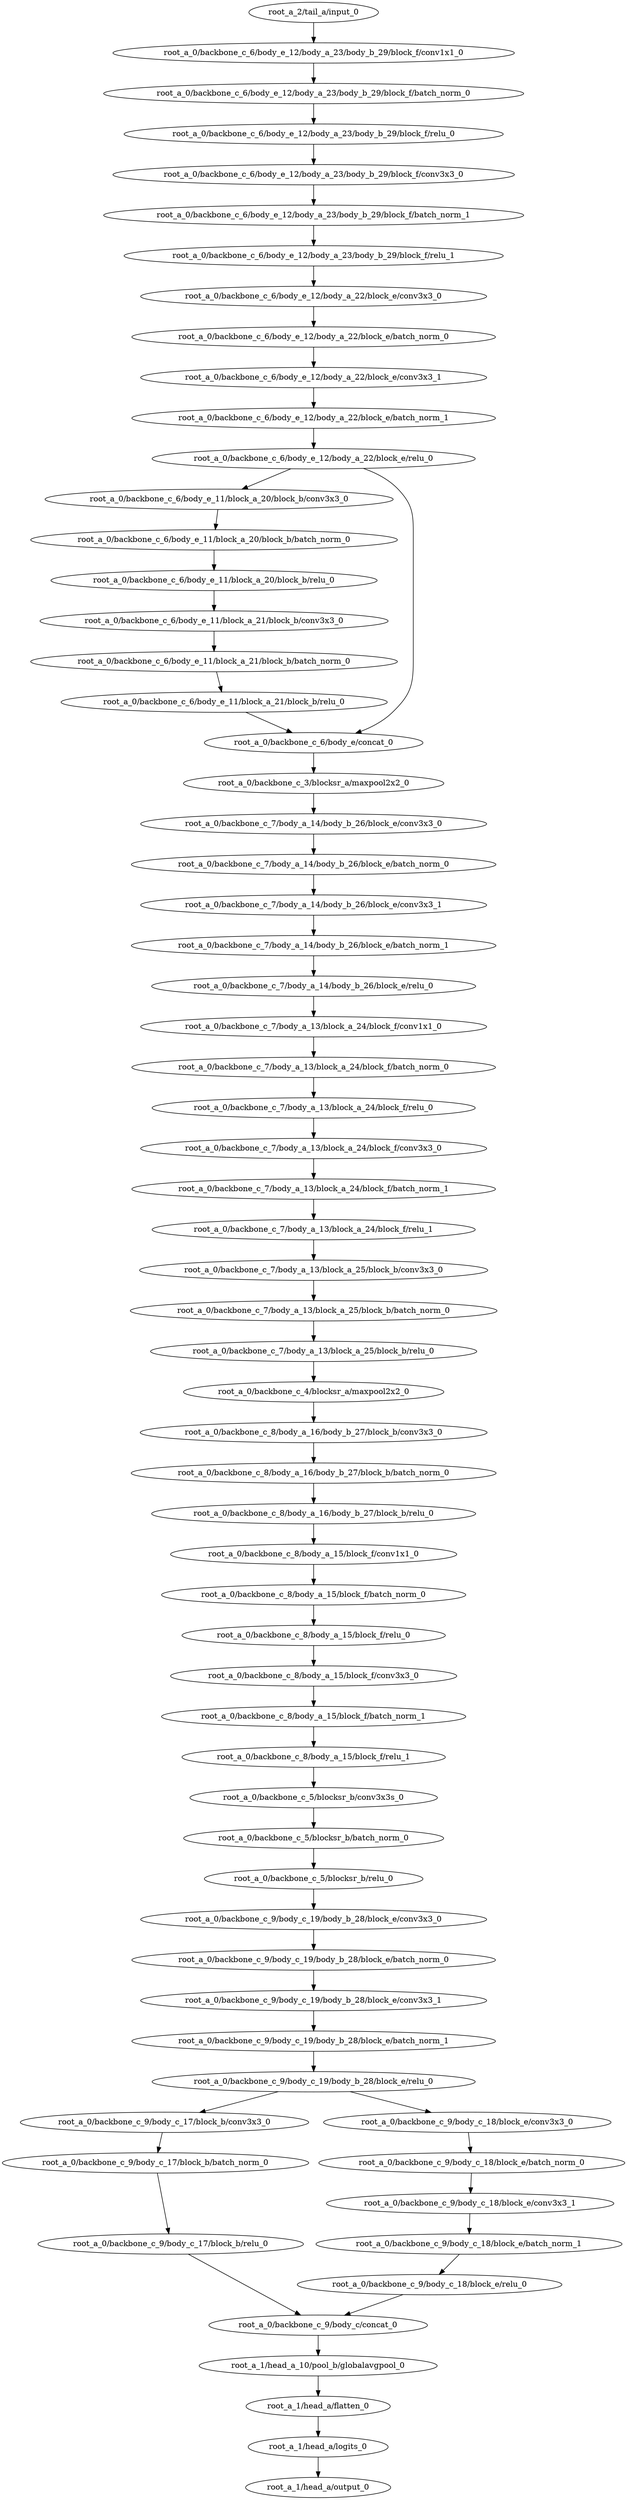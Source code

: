 digraph root_a {
	"root_a_2/tail_a/input_0"
	"root_a_0/backbone_c_6/body_e_12/body_a_23/body_b_29/block_f/conv1x1_0"
	"root_a_0/backbone_c_6/body_e_12/body_a_23/body_b_29/block_f/batch_norm_0"
	"root_a_0/backbone_c_6/body_e_12/body_a_23/body_b_29/block_f/relu_0"
	"root_a_0/backbone_c_6/body_e_12/body_a_23/body_b_29/block_f/conv3x3_0"
	"root_a_0/backbone_c_6/body_e_12/body_a_23/body_b_29/block_f/batch_norm_1"
	"root_a_0/backbone_c_6/body_e_12/body_a_23/body_b_29/block_f/relu_1"
	"root_a_0/backbone_c_6/body_e_12/body_a_22/block_e/conv3x3_0"
	"root_a_0/backbone_c_6/body_e_12/body_a_22/block_e/batch_norm_0"
	"root_a_0/backbone_c_6/body_e_12/body_a_22/block_e/conv3x3_1"
	"root_a_0/backbone_c_6/body_e_12/body_a_22/block_e/batch_norm_1"
	"root_a_0/backbone_c_6/body_e_12/body_a_22/block_e/relu_0"
	"root_a_0/backbone_c_6/body_e_11/block_a_20/block_b/conv3x3_0"
	"root_a_0/backbone_c_6/body_e_11/block_a_20/block_b/batch_norm_0"
	"root_a_0/backbone_c_6/body_e_11/block_a_20/block_b/relu_0"
	"root_a_0/backbone_c_6/body_e_11/block_a_21/block_b/conv3x3_0"
	"root_a_0/backbone_c_6/body_e_11/block_a_21/block_b/batch_norm_0"
	"root_a_0/backbone_c_6/body_e_11/block_a_21/block_b/relu_0"
	"root_a_0/backbone_c_6/body_e/concat_0"
	"root_a_0/backbone_c_3/blocksr_a/maxpool2x2_0"
	"root_a_0/backbone_c_7/body_a_14/body_b_26/block_e/conv3x3_0"
	"root_a_0/backbone_c_7/body_a_14/body_b_26/block_e/batch_norm_0"
	"root_a_0/backbone_c_7/body_a_14/body_b_26/block_e/conv3x3_1"
	"root_a_0/backbone_c_7/body_a_14/body_b_26/block_e/batch_norm_1"
	"root_a_0/backbone_c_7/body_a_14/body_b_26/block_e/relu_0"
	"root_a_0/backbone_c_7/body_a_13/block_a_24/block_f/conv1x1_0"
	"root_a_0/backbone_c_7/body_a_13/block_a_24/block_f/batch_norm_0"
	"root_a_0/backbone_c_7/body_a_13/block_a_24/block_f/relu_0"
	"root_a_0/backbone_c_7/body_a_13/block_a_24/block_f/conv3x3_0"
	"root_a_0/backbone_c_7/body_a_13/block_a_24/block_f/batch_norm_1"
	"root_a_0/backbone_c_7/body_a_13/block_a_24/block_f/relu_1"
	"root_a_0/backbone_c_7/body_a_13/block_a_25/block_b/conv3x3_0"
	"root_a_0/backbone_c_7/body_a_13/block_a_25/block_b/batch_norm_0"
	"root_a_0/backbone_c_7/body_a_13/block_a_25/block_b/relu_0"
	"root_a_0/backbone_c_4/blocksr_a/maxpool2x2_0"
	"root_a_0/backbone_c_8/body_a_16/body_b_27/block_b/conv3x3_0"
	"root_a_0/backbone_c_8/body_a_16/body_b_27/block_b/batch_norm_0"
	"root_a_0/backbone_c_8/body_a_16/body_b_27/block_b/relu_0"
	"root_a_0/backbone_c_8/body_a_15/block_f/conv1x1_0"
	"root_a_0/backbone_c_8/body_a_15/block_f/batch_norm_0"
	"root_a_0/backbone_c_8/body_a_15/block_f/relu_0"
	"root_a_0/backbone_c_8/body_a_15/block_f/conv3x3_0"
	"root_a_0/backbone_c_8/body_a_15/block_f/batch_norm_1"
	"root_a_0/backbone_c_8/body_a_15/block_f/relu_1"
	"root_a_0/backbone_c_5/blocksr_b/conv3x3s_0"
	"root_a_0/backbone_c_5/blocksr_b/batch_norm_0"
	"root_a_0/backbone_c_5/blocksr_b/relu_0"
	"root_a_0/backbone_c_9/body_c_19/body_b_28/block_e/conv3x3_0"
	"root_a_0/backbone_c_9/body_c_19/body_b_28/block_e/batch_norm_0"
	"root_a_0/backbone_c_9/body_c_19/body_b_28/block_e/conv3x3_1"
	"root_a_0/backbone_c_9/body_c_19/body_b_28/block_e/batch_norm_1"
	"root_a_0/backbone_c_9/body_c_19/body_b_28/block_e/relu_0"
	"root_a_0/backbone_c_9/body_c_17/block_b/conv3x3_0"
	"root_a_0/backbone_c_9/body_c_17/block_b/batch_norm_0"
	"root_a_0/backbone_c_9/body_c_17/block_b/relu_0"
	"root_a_0/backbone_c_9/body_c_18/block_e/conv3x3_0"
	"root_a_0/backbone_c_9/body_c_18/block_e/batch_norm_0"
	"root_a_0/backbone_c_9/body_c_18/block_e/conv3x3_1"
	"root_a_0/backbone_c_9/body_c_18/block_e/batch_norm_1"
	"root_a_0/backbone_c_9/body_c_18/block_e/relu_0"
	"root_a_0/backbone_c_9/body_c/concat_0"
	"root_a_1/head_a_10/pool_b/globalavgpool_0"
	"root_a_1/head_a/flatten_0"
	"root_a_1/head_a/logits_0"
	"root_a_1/head_a/output_0"

	"root_a_2/tail_a/input_0" -> "root_a_0/backbone_c_6/body_e_12/body_a_23/body_b_29/block_f/conv1x1_0"
	"root_a_0/backbone_c_6/body_e_12/body_a_23/body_b_29/block_f/conv1x1_0" -> "root_a_0/backbone_c_6/body_e_12/body_a_23/body_b_29/block_f/batch_norm_0"
	"root_a_0/backbone_c_6/body_e_12/body_a_23/body_b_29/block_f/batch_norm_0" -> "root_a_0/backbone_c_6/body_e_12/body_a_23/body_b_29/block_f/relu_0"
	"root_a_0/backbone_c_6/body_e_12/body_a_23/body_b_29/block_f/relu_0" -> "root_a_0/backbone_c_6/body_e_12/body_a_23/body_b_29/block_f/conv3x3_0"
	"root_a_0/backbone_c_6/body_e_12/body_a_23/body_b_29/block_f/conv3x3_0" -> "root_a_0/backbone_c_6/body_e_12/body_a_23/body_b_29/block_f/batch_norm_1"
	"root_a_0/backbone_c_6/body_e_12/body_a_23/body_b_29/block_f/batch_norm_1" -> "root_a_0/backbone_c_6/body_e_12/body_a_23/body_b_29/block_f/relu_1"
	"root_a_0/backbone_c_6/body_e_12/body_a_23/body_b_29/block_f/relu_1" -> "root_a_0/backbone_c_6/body_e_12/body_a_22/block_e/conv3x3_0"
	"root_a_0/backbone_c_6/body_e_12/body_a_22/block_e/conv3x3_0" -> "root_a_0/backbone_c_6/body_e_12/body_a_22/block_e/batch_norm_0"
	"root_a_0/backbone_c_6/body_e_12/body_a_22/block_e/batch_norm_0" -> "root_a_0/backbone_c_6/body_e_12/body_a_22/block_e/conv3x3_1"
	"root_a_0/backbone_c_6/body_e_12/body_a_22/block_e/conv3x3_1" -> "root_a_0/backbone_c_6/body_e_12/body_a_22/block_e/batch_norm_1"
	"root_a_0/backbone_c_6/body_e_12/body_a_22/block_e/batch_norm_1" -> "root_a_0/backbone_c_6/body_e_12/body_a_22/block_e/relu_0"
	"root_a_0/backbone_c_6/body_e_12/body_a_22/block_e/relu_0" -> "root_a_0/backbone_c_6/body_e_11/block_a_20/block_b/conv3x3_0"
	"root_a_0/backbone_c_6/body_e_11/block_a_20/block_b/conv3x3_0" -> "root_a_0/backbone_c_6/body_e_11/block_a_20/block_b/batch_norm_0"
	"root_a_0/backbone_c_6/body_e_11/block_a_20/block_b/batch_norm_0" -> "root_a_0/backbone_c_6/body_e_11/block_a_20/block_b/relu_0"
	"root_a_0/backbone_c_6/body_e_11/block_a_20/block_b/relu_0" -> "root_a_0/backbone_c_6/body_e_11/block_a_21/block_b/conv3x3_0"
	"root_a_0/backbone_c_6/body_e_11/block_a_21/block_b/conv3x3_0" -> "root_a_0/backbone_c_6/body_e_11/block_a_21/block_b/batch_norm_0"
	"root_a_0/backbone_c_6/body_e_11/block_a_21/block_b/batch_norm_0" -> "root_a_0/backbone_c_6/body_e_11/block_a_21/block_b/relu_0"
	"root_a_0/backbone_c_6/body_e_12/body_a_22/block_e/relu_0" -> "root_a_0/backbone_c_6/body_e/concat_0"
	"root_a_0/backbone_c_6/body_e_11/block_a_21/block_b/relu_0" -> "root_a_0/backbone_c_6/body_e/concat_0"
	"root_a_0/backbone_c_6/body_e/concat_0" -> "root_a_0/backbone_c_3/blocksr_a/maxpool2x2_0"
	"root_a_0/backbone_c_3/blocksr_a/maxpool2x2_0" -> "root_a_0/backbone_c_7/body_a_14/body_b_26/block_e/conv3x3_0"
	"root_a_0/backbone_c_7/body_a_14/body_b_26/block_e/conv3x3_0" -> "root_a_0/backbone_c_7/body_a_14/body_b_26/block_e/batch_norm_0"
	"root_a_0/backbone_c_7/body_a_14/body_b_26/block_e/batch_norm_0" -> "root_a_0/backbone_c_7/body_a_14/body_b_26/block_e/conv3x3_1"
	"root_a_0/backbone_c_7/body_a_14/body_b_26/block_e/conv3x3_1" -> "root_a_0/backbone_c_7/body_a_14/body_b_26/block_e/batch_norm_1"
	"root_a_0/backbone_c_7/body_a_14/body_b_26/block_e/batch_norm_1" -> "root_a_0/backbone_c_7/body_a_14/body_b_26/block_e/relu_0"
	"root_a_0/backbone_c_7/body_a_14/body_b_26/block_e/relu_0" -> "root_a_0/backbone_c_7/body_a_13/block_a_24/block_f/conv1x1_0"
	"root_a_0/backbone_c_7/body_a_13/block_a_24/block_f/conv1x1_0" -> "root_a_0/backbone_c_7/body_a_13/block_a_24/block_f/batch_norm_0"
	"root_a_0/backbone_c_7/body_a_13/block_a_24/block_f/batch_norm_0" -> "root_a_0/backbone_c_7/body_a_13/block_a_24/block_f/relu_0"
	"root_a_0/backbone_c_7/body_a_13/block_a_24/block_f/relu_0" -> "root_a_0/backbone_c_7/body_a_13/block_a_24/block_f/conv3x3_0"
	"root_a_0/backbone_c_7/body_a_13/block_a_24/block_f/conv3x3_0" -> "root_a_0/backbone_c_7/body_a_13/block_a_24/block_f/batch_norm_1"
	"root_a_0/backbone_c_7/body_a_13/block_a_24/block_f/batch_norm_1" -> "root_a_0/backbone_c_7/body_a_13/block_a_24/block_f/relu_1"
	"root_a_0/backbone_c_7/body_a_13/block_a_24/block_f/relu_1" -> "root_a_0/backbone_c_7/body_a_13/block_a_25/block_b/conv3x3_0"
	"root_a_0/backbone_c_7/body_a_13/block_a_25/block_b/conv3x3_0" -> "root_a_0/backbone_c_7/body_a_13/block_a_25/block_b/batch_norm_0"
	"root_a_0/backbone_c_7/body_a_13/block_a_25/block_b/batch_norm_0" -> "root_a_0/backbone_c_7/body_a_13/block_a_25/block_b/relu_0"
	"root_a_0/backbone_c_7/body_a_13/block_a_25/block_b/relu_0" -> "root_a_0/backbone_c_4/blocksr_a/maxpool2x2_0"
	"root_a_0/backbone_c_4/blocksr_a/maxpool2x2_0" -> "root_a_0/backbone_c_8/body_a_16/body_b_27/block_b/conv3x3_0"
	"root_a_0/backbone_c_8/body_a_16/body_b_27/block_b/conv3x3_0" -> "root_a_0/backbone_c_8/body_a_16/body_b_27/block_b/batch_norm_0"
	"root_a_0/backbone_c_8/body_a_16/body_b_27/block_b/batch_norm_0" -> "root_a_0/backbone_c_8/body_a_16/body_b_27/block_b/relu_0"
	"root_a_0/backbone_c_8/body_a_16/body_b_27/block_b/relu_0" -> "root_a_0/backbone_c_8/body_a_15/block_f/conv1x1_0"
	"root_a_0/backbone_c_8/body_a_15/block_f/conv1x1_0" -> "root_a_0/backbone_c_8/body_a_15/block_f/batch_norm_0"
	"root_a_0/backbone_c_8/body_a_15/block_f/batch_norm_0" -> "root_a_0/backbone_c_8/body_a_15/block_f/relu_0"
	"root_a_0/backbone_c_8/body_a_15/block_f/relu_0" -> "root_a_0/backbone_c_8/body_a_15/block_f/conv3x3_0"
	"root_a_0/backbone_c_8/body_a_15/block_f/conv3x3_0" -> "root_a_0/backbone_c_8/body_a_15/block_f/batch_norm_1"
	"root_a_0/backbone_c_8/body_a_15/block_f/batch_norm_1" -> "root_a_0/backbone_c_8/body_a_15/block_f/relu_1"
	"root_a_0/backbone_c_8/body_a_15/block_f/relu_1" -> "root_a_0/backbone_c_5/blocksr_b/conv3x3s_0"
	"root_a_0/backbone_c_5/blocksr_b/conv3x3s_0" -> "root_a_0/backbone_c_5/blocksr_b/batch_norm_0"
	"root_a_0/backbone_c_5/blocksr_b/batch_norm_0" -> "root_a_0/backbone_c_5/blocksr_b/relu_0"
	"root_a_0/backbone_c_5/blocksr_b/relu_0" -> "root_a_0/backbone_c_9/body_c_19/body_b_28/block_e/conv3x3_0"
	"root_a_0/backbone_c_9/body_c_19/body_b_28/block_e/conv3x3_0" -> "root_a_0/backbone_c_9/body_c_19/body_b_28/block_e/batch_norm_0"
	"root_a_0/backbone_c_9/body_c_19/body_b_28/block_e/batch_norm_0" -> "root_a_0/backbone_c_9/body_c_19/body_b_28/block_e/conv3x3_1"
	"root_a_0/backbone_c_9/body_c_19/body_b_28/block_e/conv3x3_1" -> "root_a_0/backbone_c_9/body_c_19/body_b_28/block_e/batch_norm_1"
	"root_a_0/backbone_c_9/body_c_19/body_b_28/block_e/batch_norm_1" -> "root_a_0/backbone_c_9/body_c_19/body_b_28/block_e/relu_0"
	"root_a_0/backbone_c_9/body_c_19/body_b_28/block_e/relu_0" -> "root_a_0/backbone_c_9/body_c_17/block_b/conv3x3_0"
	"root_a_0/backbone_c_9/body_c_17/block_b/conv3x3_0" -> "root_a_0/backbone_c_9/body_c_17/block_b/batch_norm_0"
	"root_a_0/backbone_c_9/body_c_17/block_b/batch_norm_0" -> "root_a_0/backbone_c_9/body_c_17/block_b/relu_0"
	"root_a_0/backbone_c_9/body_c_19/body_b_28/block_e/relu_0" -> "root_a_0/backbone_c_9/body_c_18/block_e/conv3x3_0"
	"root_a_0/backbone_c_9/body_c_18/block_e/conv3x3_0" -> "root_a_0/backbone_c_9/body_c_18/block_e/batch_norm_0"
	"root_a_0/backbone_c_9/body_c_18/block_e/batch_norm_0" -> "root_a_0/backbone_c_9/body_c_18/block_e/conv3x3_1"
	"root_a_0/backbone_c_9/body_c_18/block_e/conv3x3_1" -> "root_a_0/backbone_c_9/body_c_18/block_e/batch_norm_1"
	"root_a_0/backbone_c_9/body_c_18/block_e/batch_norm_1" -> "root_a_0/backbone_c_9/body_c_18/block_e/relu_0"
	"root_a_0/backbone_c_9/body_c_17/block_b/relu_0" -> "root_a_0/backbone_c_9/body_c/concat_0"
	"root_a_0/backbone_c_9/body_c_18/block_e/relu_0" -> "root_a_0/backbone_c_9/body_c/concat_0"
	"root_a_0/backbone_c_9/body_c/concat_0" -> "root_a_1/head_a_10/pool_b/globalavgpool_0"
	"root_a_1/head_a_10/pool_b/globalavgpool_0" -> "root_a_1/head_a/flatten_0"
	"root_a_1/head_a/flatten_0" -> "root_a_1/head_a/logits_0"
	"root_a_1/head_a/logits_0" -> "root_a_1/head_a/output_0"

}